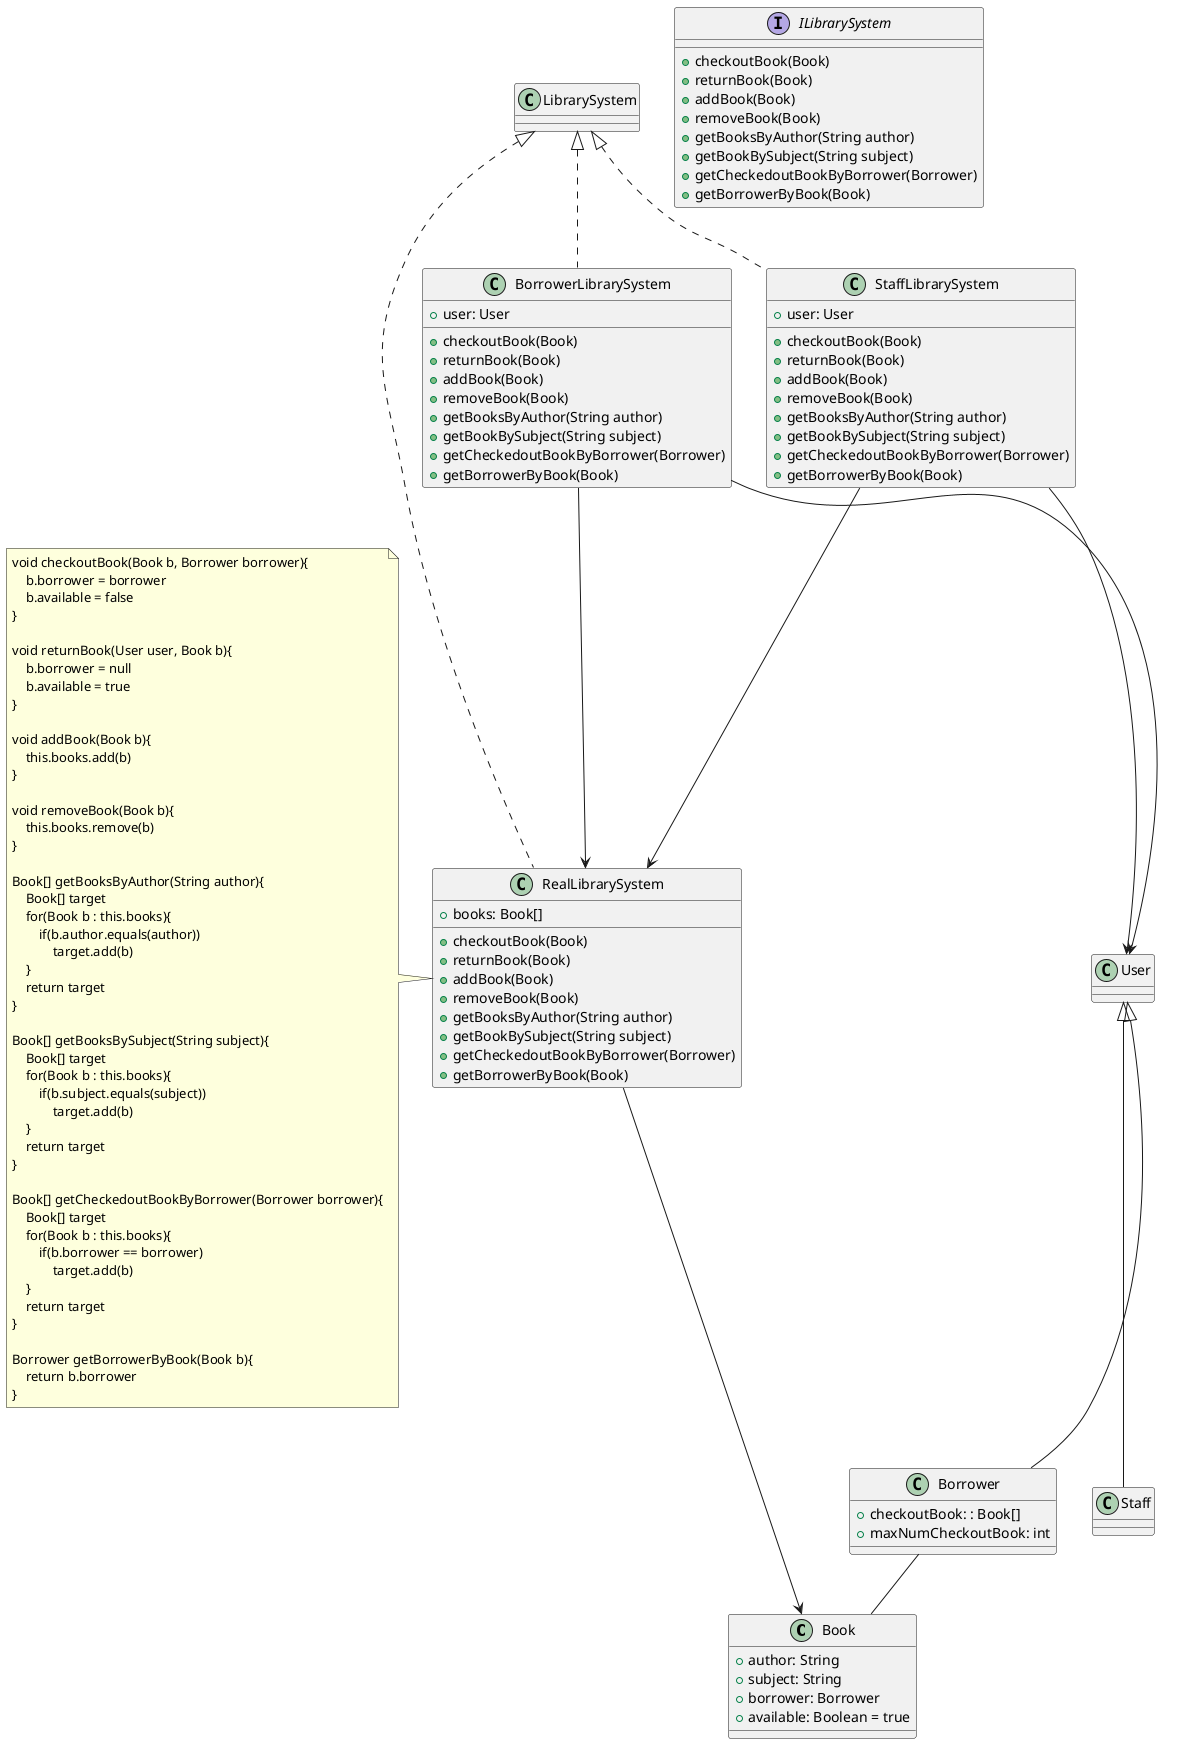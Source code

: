 @startuml step3

class Book{
    + author: String
    + subject: String
    + borrower: Borrower
    + available: Boolean = true
}

class User{

}

together{
    class Staff{

    }

    class Borrower{
        + checkoutBook: : Book[]
        + maxNumCheckoutBook: int
    }
}

User <|-- Staff
User <|-- Borrower

interface ILibrarySystem{
    + checkoutBook(Book)
    + returnBook(Book)
    + addBook(Book)
    + removeBook(Book)
    + getBooksByAuthor(String author)
    + getBookBySubject(String subject)
    + getCheckedoutBookByBorrower(Borrower)
    + getBorrowerByBook(Book)
}

together{
    class RealLibrarySystem{
        + books: Book[]
        + checkoutBook(Book)
        + returnBook(Book)
        + addBook(Book)
        + removeBook(Book)
        + getBooksByAuthor(String author)
        + getBookBySubject(String subject)
        + getCheckedoutBookByBorrower(Borrower)
        + getBorrowerByBook(Book)
    }

    class StaffLibrarySystem{
        + user: User
        + checkoutBook(Book)
        + returnBook(Book)
        + addBook(Book)
        + removeBook(Book)
        + getBooksByAuthor(String author)
        + getBookBySubject(String subject)
        + getCheckedoutBookByBorrower(Borrower)
        + getBorrowerByBook(Book)
    }

    class BorrowerLibrarySystem{
        + user: User
        + checkoutBook(Book)
        + returnBook(Book)
        + addBook(Book)
        + removeBook(Book)
        + getBooksByAuthor(String author)
        + getBookBySubject(String subject)
        + getCheckedoutBookByBorrower(Borrower)
        + getBorrowerByBook(Book)
    }
}

LibrarySystem <|.. RealLibrarySystem
LibrarySystem <|.. StaffLibrarySystem
LibrarySystem <|.. BorrowerLibrarySystem
StaffLibrarySystem --> User
BorrowerLibrarySystem --> User

note left of RealLibrarySystem
void checkoutBook(Book b, Borrower borrower){
    b.borrower = borrower
    b.available = false
}

void returnBook(User user, Book b){
    b.borrower = null
    b.available = true
}

void addBook(Book b){
    this.books.add(b)
}

void removeBook(Book b){
    this.books.remove(b)
}

Book[] getBooksByAuthor(String author){
    Book[] target
    for(Book b : this.books){
        if(b.author.equals(author))
            target.add(b)
    }
    return target
}

Book[] getBooksBySubject(String subject){
    Book[] target
    for(Book b : this.books){
        if(b.subject.equals(subject))
            target.add(b)
    }
    return target
}

Book[] getCheckedoutBookByBorrower(Borrower borrower){
    Book[] target
    for(Book b : this.books){
        if(b.borrower == borrower)
            target.add(b)
    }
    return target
}

Borrower getBorrowerByBook(Book b){
    return b.borrower
}
end note

StaffLibrarySystem --> RealLibrarySystem
BorrowerLibrarySystem --> RealLibrarySystem
RealLibrarySystem --> Book
Borrower -- Book

@enduml